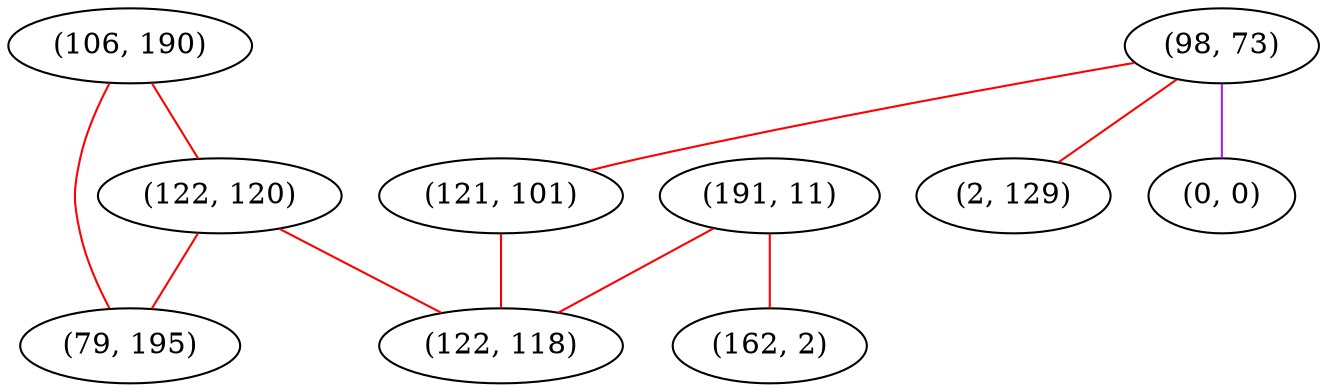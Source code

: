 graph "" {
"(191, 11)";
"(106, 190)";
"(98, 73)";
"(122, 120)";
"(121, 101)";
"(122, 118)";
"(2, 129)";
"(0, 0)";
"(162, 2)";
"(79, 195)";
"(191, 11)" -- "(122, 118)"  [color=red, key=0, weight=1];
"(191, 11)" -- "(162, 2)"  [color=red, key=0, weight=1];
"(106, 190)" -- "(79, 195)"  [color=red, key=0, weight=1];
"(106, 190)" -- "(122, 120)"  [color=red, key=0, weight=1];
"(98, 73)" -- "(121, 101)"  [color=red, key=0, weight=1];
"(98, 73)" -- "(0, 0)"  [color=purple, key=0, weight=4];
"(98, 73)" -- "(2, 129)"  [color=red, key=0, weight=1];
"(122, 120)" -- "(79, 195)"  [color=red, key=0, weight=1];
"(122, 120)" -- "(122, 118)"  [color=red, key=0, weight=1];
"(121, 101)" -- "(122, 118)"  [color=red, key=0, weight=1];
}

